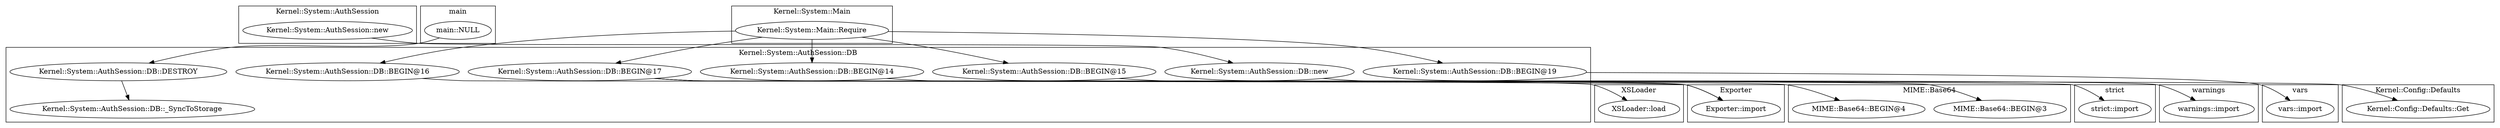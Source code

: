 digraph {
graph [overlap=false]
subgraph cluster_warnings {
	label="warnings";
	"warnings::import";
}
subgraph cluster_vars {
	label="vars";
	"vars::import";
}
subgraph cluster_strict {
	label="strict";
	"strict::import";
}
subgraph cluster_XSLoader {
	label="XSLoader";
	"XSLoader::load";
}
subgraph cluster_Exporter {
	label="Exporter";
	"Exporter::import";
}
subgraph cluster_MIME_Base64 {
	label="MIME::Base64";
	"MIME::Base64::BEGIN@3";
	"MIME::Base64::BEGIN@4";
}
subgraph cluster_Kernel_Config_Defaults {
	label="Kernel::Config::Defaults";
	"Kernel::Config::Defaults::Get";
}
subgraph cluster_Kernel_System_AuthSession {
	label="Kernel::System::AuthSession";
	"Kernel::System::AuthSession::new";
}
subgraph cluster_main {
	label="main";
	"main::NULL";
}
subgraph cluster_Kernel_System_Main {
	label="Kernel::System::Main";
	"Kernel::System::Main::Require";
}
subgraph cluster_Kernel_System_AuthSession_DB {
	label="Kernel::System::AuthSession::DB";
	"Kernel::System::AuthSession::DB::BEGIN@17";
	"Kernel::System::AuthSession::DB::BEGIN@14";
	"Kernel::System::AuthSession::DB::BEGIN@16";
	"Kernel::System::AuthSession::DB::BEGIN@15";
	"Kernel::System::AuthSession::DB::BEGIN@19";
	"Kernel::System::AuthSession::DB::_SyncToStorage";
	"Kernel::System::AuthSession::DB::DESTROY";
	"Kernel::System::AuthSession::DB::new";
}
"Kernel::System::AuthSession::DB::BEGIN@17" -> "MIME::Base64::BEGIN@3";
"Kernel::System::AuthSession::DB::new" -> "Kernel::Config::Defaults::Get";
"Kernel::System::AuthSession::DB::BEGIN@17" -> "MIME::Base64::BEGIN@4";
"Kernel::System::AuthSession::DB::BEGIN@17" -> "Exporter::import";
"Kernel::System::AuthSession::DB::BEGIN@16" -> "Exporter::import";
"Kernel::System::AuthSession::DB::DESTROY" -> "Kernel::System::AuthSession::DB::_SyncToStorage";
"Kernel::System::Main::Require" -> "Kernel::System::AuthSession::DB::BEGIN@15";
"Kernel::System::Main::Require" -> "Kernel::System::AuthSession::DB::BEGIN@14";
"Kernel::System::Main::Require" -> "Kernel::System::AuthSession::DB::BEGIN@16";
"Kernel::System::AuthSession::DB::BEGIN@15" -> "warnings::import";
"main::NULL" -> "Kernel::System::AuthSession::DB::DESTROY";
"Kernel::System::Main::Require" -> "Kernel::System::AuthSession::DB::BEGIN@19";
"Kernel::System::AuthSession::new" -> "Kernel::System::AuthSession::DB::new";
"Kernel::System::AuthSession::DB::BEGIN@19" -> "vars::import";
"Kernel::System::Main::Require" -> "Kernel::System::AuthSession::DB::BEGIN@17";
"Kernel::System::AuthSession::DB::BEGIN@17" -> "XSLoader::load";
"Kernel::System::AuthSession::DB::BEGIN@14" -> "strict::import";
}
